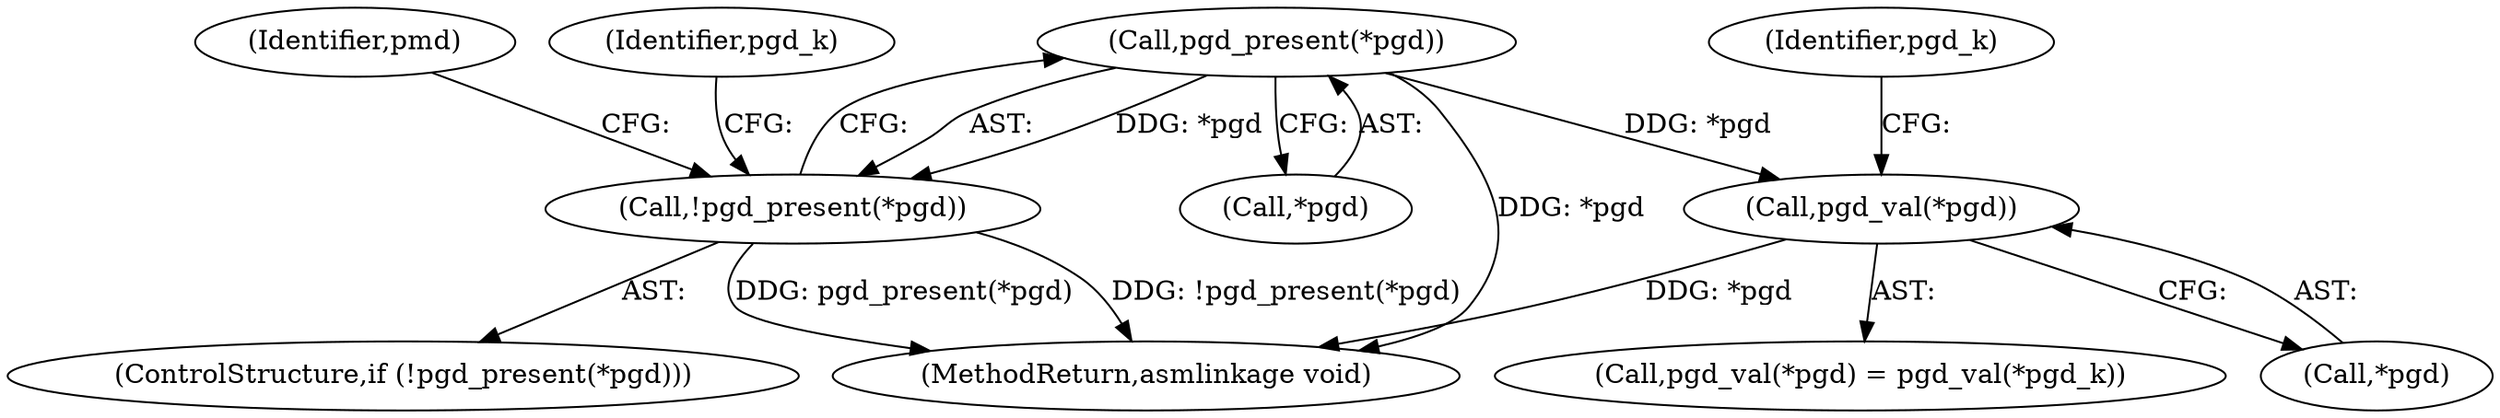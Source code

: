 digraph "0_linux_a8b0ca17b80e92faab46ee7179ba9e99ccb61233_43@pointer" {
"1000490" [label="(Call,pgd_present(*pgd))"];
"1000489" [label="(Call,!pgd_present(*pgd))"];
"1000501" [label="(Call,pgd_val(*pgd))"];
"1000509" [label="(Identifier,pmd)"];
"1000500" [label="(Call,pgd_val(*pgd) = pgd_val(*pgd_k))"];
"1000501" [label="(Call,pgd_val(*pgd))"];
"1000498" [label="(Identifier,pgd_k)"];
"1000488" [label="(ControlStructure,if (!pgd_present(*pgd)))"];
"1000491" [label="(Call,*pgd)"];
"1000534" [label="(MethodReturn,asmlinkage void)"];
"1000506" [label="(Identifier,pgd_k)"];
"1000490" [label="(Call,pgd_present(*pgd))"];
"1000489" [label="(Call,!pgd_present(*pgd))"];
"1000502" [label="(Call,*pgd)"];
"1000490" -> "1000489"  [label="AST: "];
"1000490" -> "1000491"  [label="CFG: "];
"1000491" -> "1000490"  [label="AST: "];
"1000489" -> "1000490"  [label="CFG: "];
"1000490" -> "1000534"  [label="DDG: *pgd"];
"1000490" -> "1000489"  [label="DDG: *pgd"];
"1000490" -> "1000501"  [label="DDG: *pgd"];
"1000489" -> "1000488"  [label="AST: "];
"1000498" -> "1000489"  [label="CFG: "];
"1000509" -> "1000489"  [label="CFG: "];
"1000489" -> "1000534"  [label="DDG: !pgd_present(*pgd)"];
"1000489" -> "1000534"  [label="DDG: pgd_present(*pgd)"];
"1000501" -> "1000500"  [label="AST: "];
"1000501" -> "1000502"  [label="CFG: "];
"1000502" -> "1000501"  [label="AST: "];
"1000506" -> "1000501"  [label="CFG: "];
"1000501" -> "1000534"  [label="DDG: *pgd"];
}
